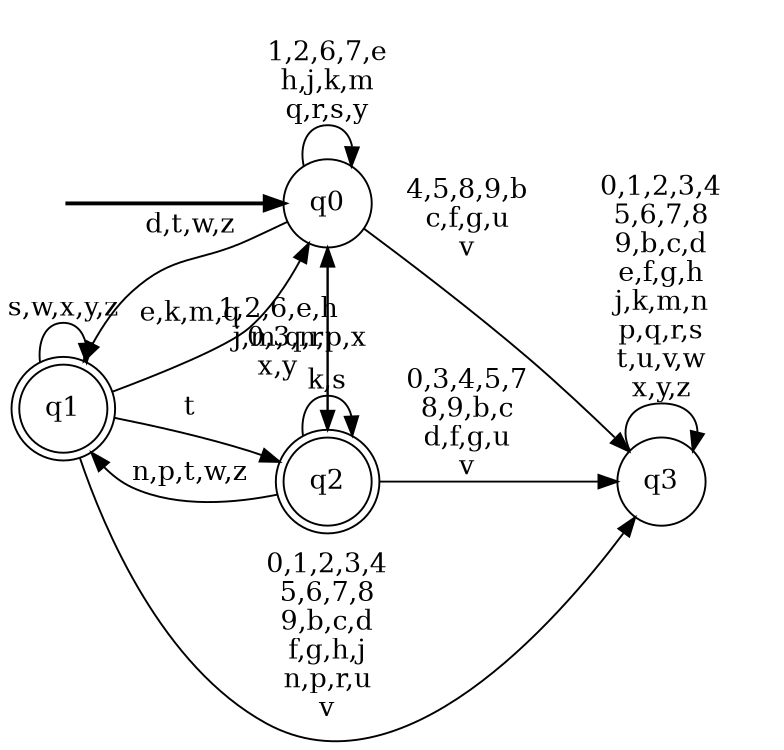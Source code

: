 digraph BlueStar {
__start0 [style = invis, shape = none, label = "", width = 0, height = 0];

rankdir=LR;
size="8,5";

s0 [style="filled", color="black", fillcolor="white" shape="circle", label="q0"];
s1 [style="rounded,filled", color="black", fillcolor="white" shape="doublecircle", label="q1"];
s2 [style="rounded,filled", color="black", fillcolor="white" shape="doublecircle", label="q2"];
s3 [style="filled", color="black", fillcolor="white" shape="circle", label="q3"];
subgraph cluster_main { 
	graph [pad=".75", ranksep="0.15", nodesep="0.15"];
	 style=invis; 
	__start0 -> s0 [penwidth=2];
}
s0 -> s0 [label="1,2,6,7,e\nh,j,k,m\nq,r,s,y"];
s0 -> s1 [label="d,t,w,z"];
s0 -> s2 [label="0,3,n,p,x"];
s0 -> s3 [label="4,5,8,9,b\nc,f,g,u\nv"];
s1 -> s0 [label="e,k,m,q"];
s1 -> s1 [label="s,w,x,y,z"];
s1 -> s2 [label="t"];
s1 -> s3 [label="0,1,2,3,4\n5,6,7,8\n9,b,c,d\nf,g,h,j\nn,p,r,u\nv"];
s2 -> s0 [label="1,2,6,e,h\nj,m,q,r\nx,y"];
s2 -> s1 [label="n,p,t,w,z"];
s2 -> s2 [label="k,s"];
s2 -> s3 [label="0,3,4,5,7\n8,9,b,c\nd,f,g,u\nv"];
s3 -> s3 [label="0,1,2,3,4\n5,6,7,8\n9,b,c,d\ne,f,g,h\nj,k,m,n\np,q,r,s\nt,u,v,w\nx,y,z"];

}